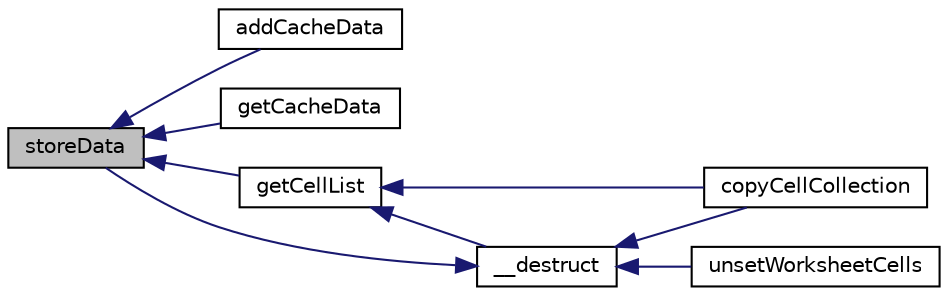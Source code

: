 digraph "storeData"
{
  edge [fontname="Helvetica",fontsize="10",labelfontname="Helvetica",labelfontsize="10"];
  node [fontname="Helvetica",fontsize="10",shape=record];
  rankdir="LR";
  Node50 [label="storeData",height=0.2,width=0.4,color="black", fillcolor="grey75", style="filled", fontcolor="black"];
  Node50 -> Node51 [dir="back",color="midnightblue",fontsize="10",style="solid",fontname="Helvetica"];
  Node51 [label="addCacheData",height=0.2,width=0.4,color="black", fillcolor="white", style="filled",URL="$class_p_h_p_excel___cached_object_storage___memcache.html#ad67d427e919ac13624188bcbebc4a1df"];
  Node50 -> Node52 [dir="back",color="midnightblue",fontsize="10",style="solid",fontname="Helvetica"];
  Node52 [label="getCacheData",height=0.2,width=0.4,color="black", fillcolor="white", style="filled",URL="$class_p_h_p_excel___cached_object_storage___memcache.html#a7c7ab4b1ed71d38b5d4581f738af52ef"];
  Node50 -> Node53 [dir="back",color="midnightblue",fontsize="10",style="solid",fontname="Helvetica"];
  Node53 [label="getCellList",height=0.2,width=0.4,color="black", fillcolor="white", style="filled",URL="$class_p_h_p_excel___cached_object_storage___memcache.html#adebf78f21c01b7615cfdcaf2821120f5"];
  Node53 -> Node54 [dir="back",color="midnightblue",fontsize="10",style="solid",fontname="Helvetica"];
  Node54 [label="copyCellCollection",height=0.2,width=0.4,color="black", fillcolor="white", style="filled",URL="$class_p_h_p_excel___cached_object_storage___memcache.html#a51058a2727b1b9ed29e90d69442b61c1"];
  Node53 -> Node55 [dir="back",color="midnightblue",fontsize="10",style="solid",fontname="Helvetica"];
  Node55 [label="__destruct",height=0.2,width=0.4,color="black", fillcolor="white", style="filled",URL="$class_p_h_p_excel___cached_object_storage___memcache.html#a421831a265621325e1fdd19aace0c758"];
  Node55 -> Node50 [dir="back",color="midnightblue",fontsize="10",style="solid",fontname="Helvetica"];
  Node55 -> Node54 [dir="back",color="midnightblue",fontsize="10",style="solid",fontname="Helvetica"];
  Node55 -> Node56 [dir="back",color="midnightblue",fontsize="10",style="solid",fontname="Helvetica"];
  Node56 [label="unsetWorksheetCells",height=0.2,width=0.4,color="black", fillcolor="white", style="filled",URL="$class_p_h_p_excel___cached_object_storage___memcache.html#aa75306c27cb6ab1fdb16ccdb24a8e04e"];
}
